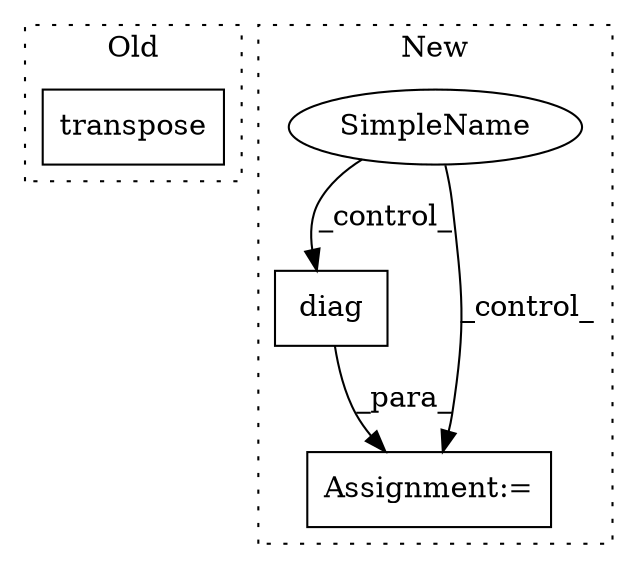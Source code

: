digraph G {
subgraph cluster0 {
1 [label="transpose" a="32" s="783,796" l="10,1" shape="box"];
label = "Old";
style="dotted";
}
subgraph cluster1 {
2 [label="diag" a="32" s="2107,2141" l="5,1" shape="box"];
3 [label="Assignment:=" a="7" s="2088" l="1" shape="box"];
4 [label="SimpleName" a="42" s="" l="" shape="ellipse"];
label = "New";
style="dotted";
}
2 -> 3 [label="_para_"];
4 -> 2 [label="_control_"];
4 -> 3 [label="_control_"];
}